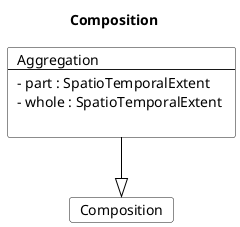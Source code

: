 @startuml
Title Composition 

Card Composition #fff [
Composition
]
Card Aggregation #fff [
Aggregation
----
- part : SpatioTemporalExtent 
- whole : SpatioTemporalExtent 

]
Aggregation --|> Composition  #000 
@enduml